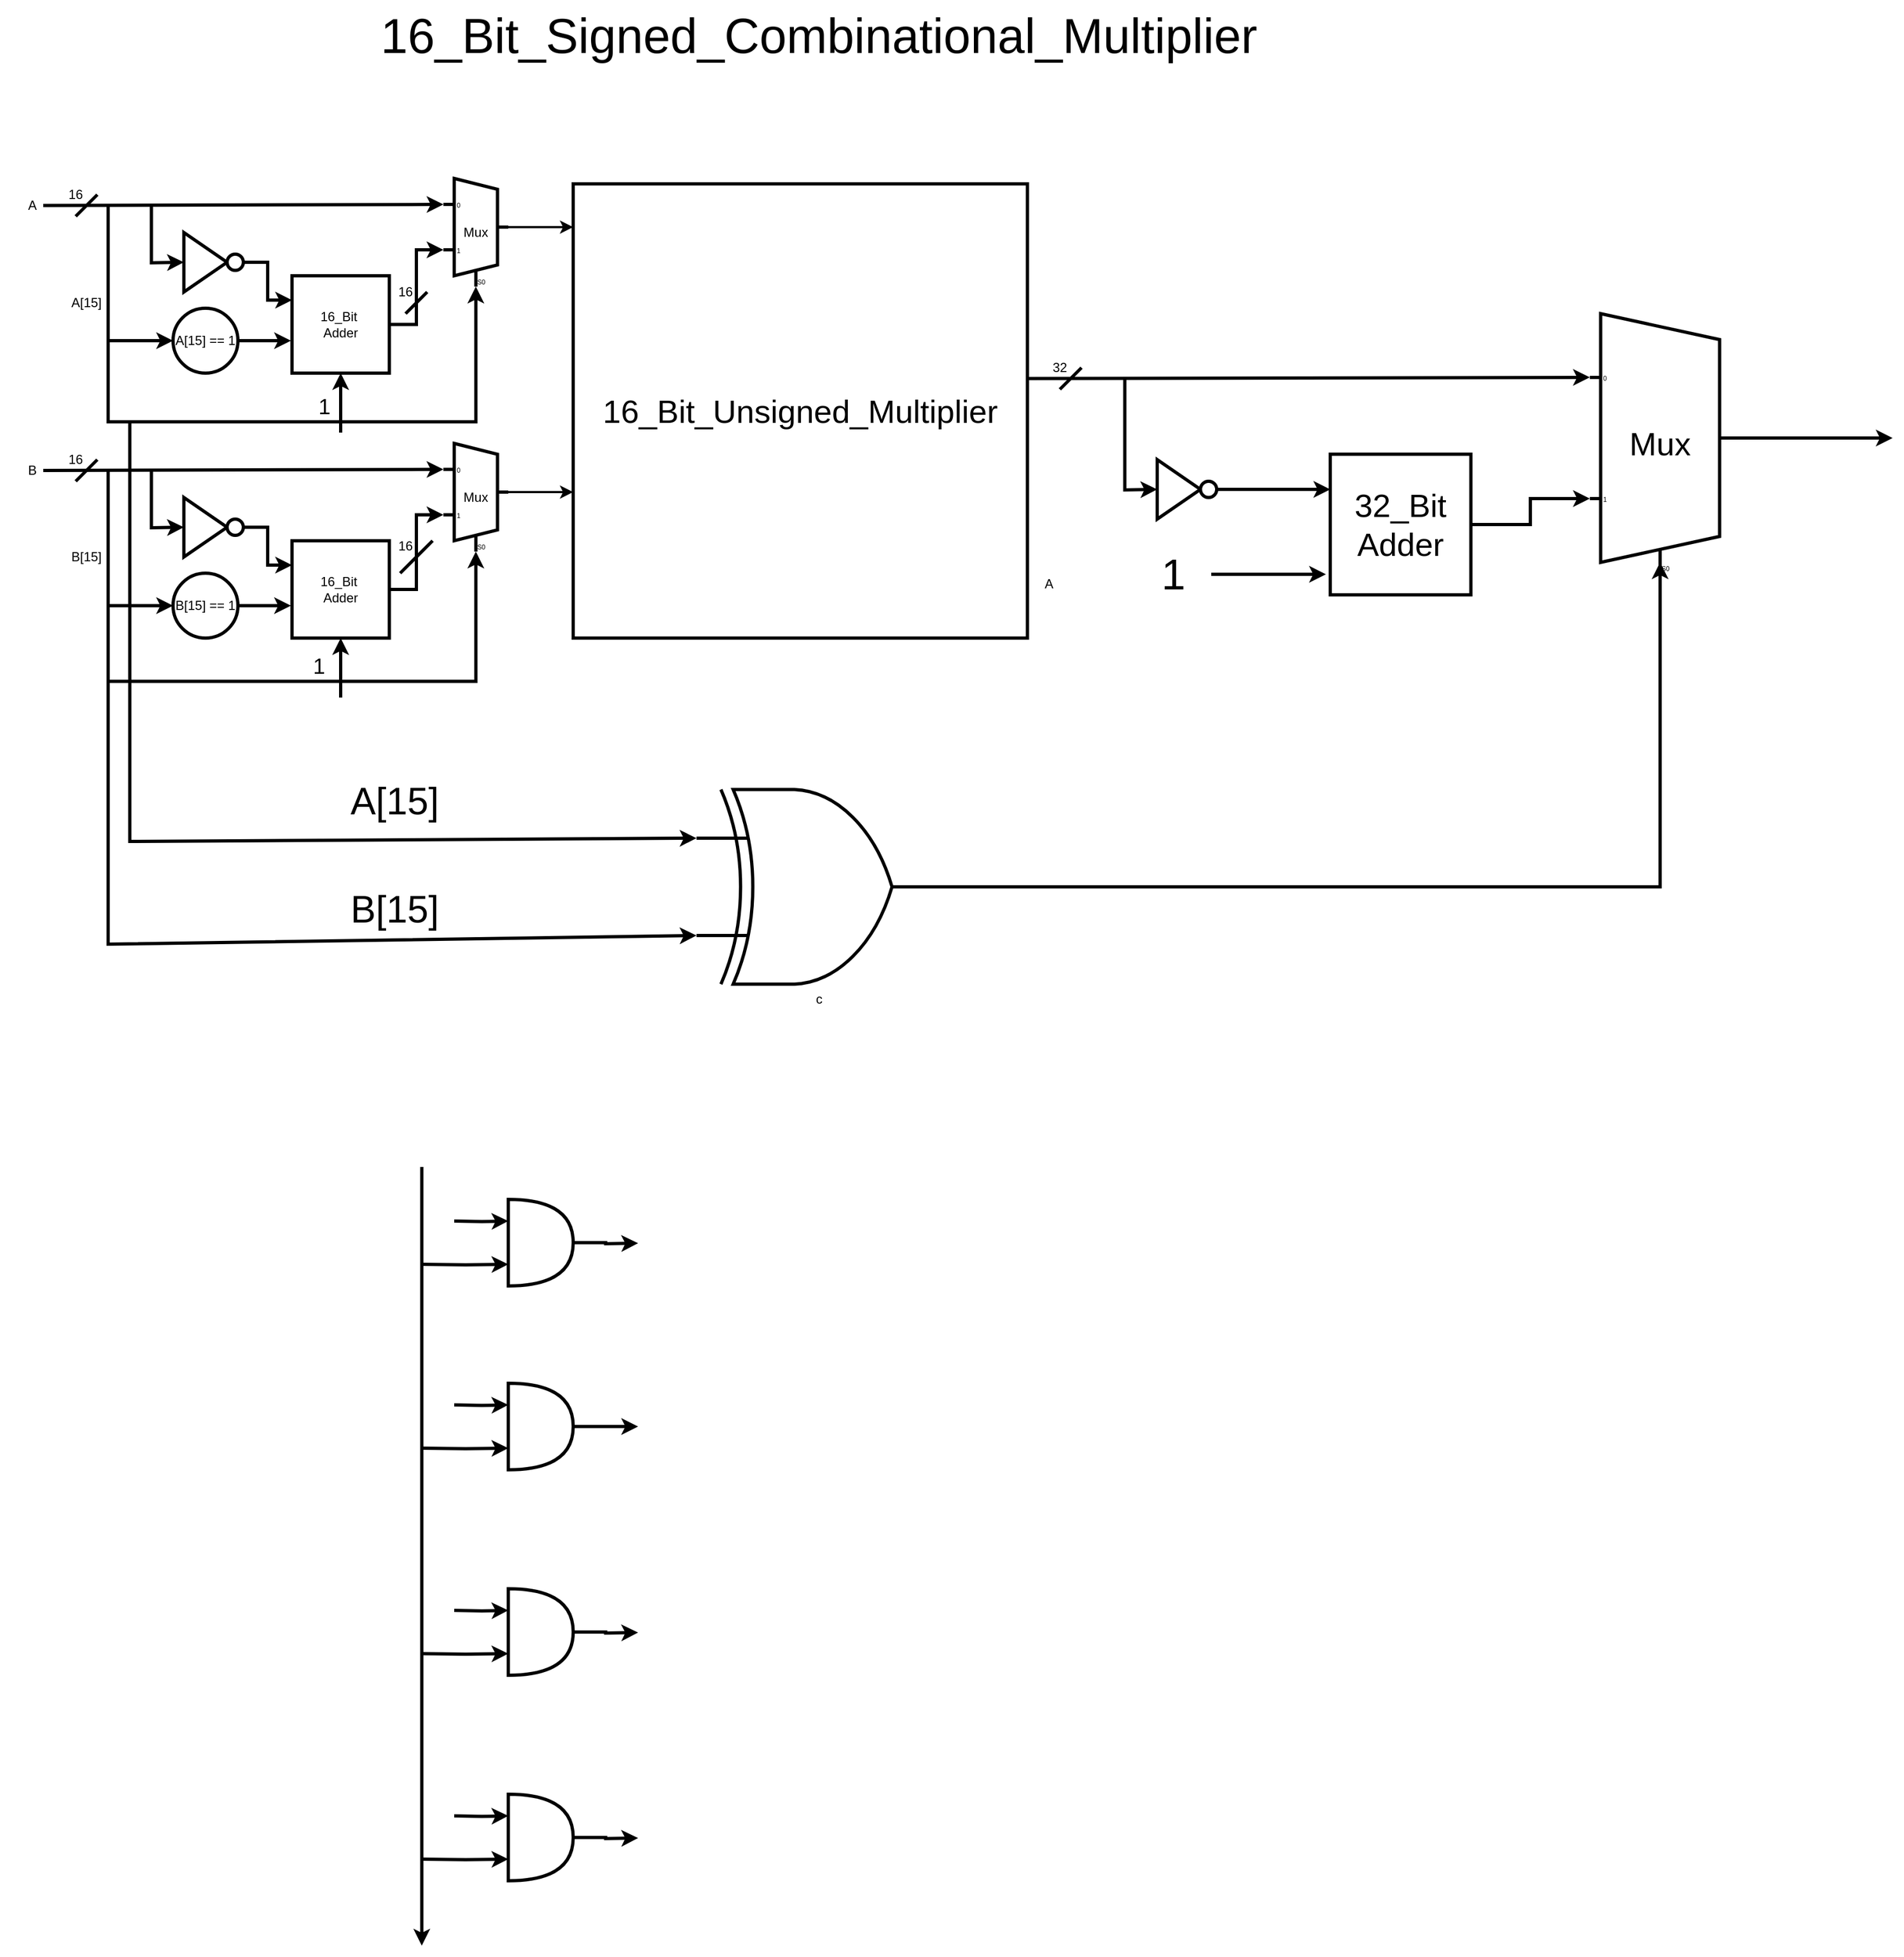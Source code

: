 <mxfile version="24.7.3" type="github">
  <diagram name="Page-1" id="oD3bbeozOGptEu1nKLs6">
    <mxGraphModel dx="2491" dy="962" grid="1" gridSize="10" guides="1" tooltips="1" connect="1" arrows="1" fold="1" page="1" pageScale="1" pageWidth="827" pageHeight="1169" math="0" shadow="0">
      <root>
        <mxCell id="0" />
        <mxCell id="1" parent="0" />
        <mxCell id="ogzNA6DxqtYgM_odpDpJ-2" value="c" style="verticalLabelPosition=bottom;shadow=0;dashed=0;align=center;html=1;verticalAlign=top;shape=mxgraph.electrical.logic_gates.logic_gate;operation=xor;strokeWidth=3;" parent="1" vertex="1">
          <mxGeometry x="314" y="820" width="226" height="180" as="geometry" />
        </mxCell>
        <mxCell id="ogzNA6DxqtYgM_odpDpJ-6" style="edgeStyle=none;rounded=0;orthogonalLoop=1;jettySize=auto;html=1;strokeWidth=3;" parent="1" edge="1">
          <mxGeometry relative="1" as="geometry">
            <mxPoint x="480" y="360" as="targetPoint" />
            <mxPoint x="400" y="360" as="sourcePoint" />
          </mxGeometry>
        </mxCell>
        <mxCell id="ogzNA6DxqtYgM_odpDpJ-7" value="&lt;font style=&quot;font-size: 30px;&quot;&gt;16_Bit_Unsigned_Multiplier&lt;/font&gt;" style="whiteSpace=wrap;html=1;aspect=fixed;strokeWidth=3;perimeterSpacing=8;" parent="1" vertex="1">
          <mxGeometry x="200" y="260" width="420" height="420" as="geometry" />
        </mxCell>
        <mxCell id="ogzNA6DxqtYgM_odpDpJ-8" value="" style="edgeStyle=none;orthogonalLoop=1;jettySize=auto;html=1;rounded=0;entryX=0;entryY=0.21;entryDx=0;entryDy=3;entryPerimeter=0;strokeWidth=3;" parent="1" target="8CFHem_4Svvjd2frR5rD-30" edge="1">
          <mxGeometry width="80" relative="1" as="geometry">
            <mxPoint x="-290" y="280" as="sourcePoint" />
            <mxPoint x="80" y="279" as="targetPoint" />
            <Array as="points" />
          </mxGeometry>
        </mxCell>
        <mxCell id="ogzNA6DxqtYgM_odpDpJ-10" value="" style="endArrow=none;html=1;rounded=0;strokeWidth=3;" parent="1" edge="1">
          <mxGeometry width="50" height="50" relative="1" as="geometry">
            <mxPoint x="180" y="360" as="sourcePoint" />
            <mxPoint x="180" y="360" as="targetPoint" />
          </mxGeometry>
        </mxCell>
        <mxCell id="ogzNA6DxqtYgM_odpDpJ-22" value="&lt;font style=&quot;font-size: 45px;&quot;&gt;16_Bit_Signed_Combinational_Multiplier&lt;/font&gt;" style="text;html=1;whiteSpace=wrap;overflow=hidden;rounded=0;" parent="1" vertex="1">
          <mxGeometry x="20" y="90" width="870" height="190" as="geometry" />
        </mxCell>
        <mxCell id="ogzNA6DxqtYgM_odpDpJ-24" value="" style="endArrow=none;html=1;rounded=0;strokeWidth=3;" parent="1" edge="1">
          <mxGeometry width="50" height="50" relative="1" as="geometry">
            <mxPoint x="-260" y="290" as="sourcePoint" />
            <mxPoint x="-240" y="270" as="targetPoint" />
          </mxGeometry>
        </mxCell>
        <mxCell id="ogzNA6DxqtYgM_odpDpJ-26" value="16" style="text;html=1;align=center;verticalAlign=middle;whiteSpace=wrap;rounded=0;strokeWidth=3;" parent="1" vertex="1">
          <mxGeometry x="-290" y="260" width="60" height="20" as="geometry" />
        </mxCell>
        <mxCell id="8CFHem_4Svvjd2frR5rD-3" style="edgeStyle=orthogonalEdgeStyle;rounded=0;orthogonalLoop=1;jettySize=auto;html=1;entryX=0;entryY=0.25;entryDx=0;entryDy=0;entryPerimeter=0;strokeWidth=3;" parent="1" target="8CFHem_4Svvjd2frR5rD-2" edge="1">
          <mxGeometry relative="1" as="geometry">
            <mxPoint x="90" y="1219" as="sourcePoint" />
          </mxGeometry>
        </mxCell>
        <mxCell id="8CFHem_4Svvjd2frR5rD-4" style="edgeStyle=orthogonalEdgeStyle;rounded=0;orthogonalLoop=1;jettySize=auto;html=1;entryX=0;entryY=0.75;entryDx=0;entryDy=0;entryPerimeter=0;strokeWidth=3;" parent="1" target="8CFHem_4Svvjd2frR5rD-2" edge="1">
          <mxGeometry relative="1" as="geometry">
            <mxPoint x="60" y="1259" as="sourcePoint" />
          </mxGeometry>
        </mxCell>
        <mxCell id="8CFHem_4Svvjd2frR5rD-7" style="edgeStyle=orthogonalEdgeStyle;rounded=0;orthogonalLoop=1;jettySize=auto;html=1;exitX=1;exitY=0.5;exitDx=0;exitDy=0;exitPerimeter=0;strokeWidth=3;" parent="1" source="8CFHem_4Svvjd2frR5rD-2" edge="1">
          <mxGeometry relative="1" as="geometry">
            <mxPoint x="260.0" y="1239.471" as="targetPoint" />
          </mxGeometry>
        </mxCell>
        <mxCell id="8CFHem_4Svvjd2frR5rD-2" value="" style="shape=or;whiteSpace=wrap;html=1;strokeWidth=3;" parent="1" vertex="1">
          <mxGeometry x="140" y="1199" width="60" height="80" as="geometry" />
        </mxCell>
        <mxCell id="8CFHem_4Svvjd2frR5rD-5" value="" style="endArrow=classic;html=1;rounded=0;strokeWidth=3;" parent="1" edge="1">
          <mxGeometry width="50" height="50" relative="1" as="geometry">
            <mxPoint x="60" y="1169" as="sourcePoint" />
            <mxPoint x="60" y="1889" as="targetPoint" />
          </mxGeometry>
        </mxCell>
        <mxCell id="8CFHem_4Svvjd2frR5rD-8" style="edgeStyle=orthogonalEdgeStyle;rounded=0;orthogonalLoop=1;jettySize=auto;html=1;entryX=0;entryY=0.25;entryDx=0;entryDy=0;entryPerimeter=0;strokeWidth=3;" parent="1" target="8CFHem_4Svvjd2frR5rD-11" edge="1">
          <mxGeometry relative="1" as="geometry">
            <mxPoint x="90" y="1389" as="sourcePoint" />
          </mxGeometry>
        </mxCell>
        <mxCell id="8CFHem_4Svvjd2frR5rD-9" style="edgeStyle=orthogonalEdgeStyle;rounded=0;orthogonalLoop=1;jettySize=auto;html=1;entryX=0;entryY=0.75;entryDx=0;entryDy=0;entryPerimeter=0;strokeWidth=3;" parent="1" target="8CFHem_4Svvjd2frR5rD-11" edge="1">
          <mxGeometry relative="1" as="geometry">
            <mxPoint x="60" y="1429" as="sourcePoint" />
          </mxGeometry>
        </mxCell>
        <mxCell id="8CFHem_4Svvjd2frR5rD-10" style="edgeStyle=orthogonalEdgeStyle;rounded=0;orthogonalLoop=1;jettySize=auto;html=1;exitX=1;exitY=0.5;exitDx=0;exitDy=0;exitPerimeter=0;strokeWidth=3;" parent="1" source="8CFHem_4Svvjd2frR5rD-11" edge="1">
          <mxGeometry relative="1" as="geometry">
            <mxPoint x="260" y="1409" as="targetPoint" />
          </mxGeometry>
        </mxCell>
        <mxCell id="8CFHem_4Svvjd2frR5rD-11" value="" style="shape=or;whiteSpace=wrap;html=1;strokeWidth=3;" parent="1" vertex="1">
          <mxGeometry x="140" y="1369" width="60" height="80" as="geometry" />
        </mxCell>
        <mxCell id="8CFHem_4Svvjd2frR5rD-20" style="edgeStyle=orthogonalEdgeStyle;rounded=0;orthogonalLoop=1;jettySize=auto;html=1;entryX=0;entryY=0.25;entryDx=0;entryDy=0;entryPerimeter=0;strokeWidth=3;" parent="1" target="8CFHem_4Svvjd2frR5rD-23" edge="1">
          <mxGeometry relative="1" as="geometry">
            <mxPoint x="90" y="1579" as="sourcePoint" />
          </mxGeometry>
        </mxCell>
        <mxCell id="8CFHem_4Svvjd2frR5rD-21" style="edgeStyle=orthogonalEdgeStyle;rounded=0;orthogonalLoop=1;jettySize=auto;html=1;entryX=0;entryY=0.75;entryDx=0;entryDy=0;entryPerimeter=0;strokeWidth=3;" parent="1" target="8CFHem_4Svvjd2frR5rD-23" edge="1">
          <mxGeometry relative="1" as="geometry">
            <mxPoint x="60" y="1619" as="sourcePoint" />
          </mxGeometry>
        </mxCell>
        <mxCell id="8CFHem_4Svvjd2frR5rD-22" style="edgeStyle=orthogonalEdgeStyle;rounded=0;orthogonalLoop=1;jettySize=auto;html=1;exitX=1;exitY=0.5;exitDx=0;exitDy=0;exitPerimeter=0;strokeWidth=3;" parent="1" source="8CFHem_4Svvjd2frR5rD-23" edge="1">
          <mxGeometry relative="1" as="geometry">
            <mxPoint x="260.0" y="1599.471" as="targetPoint" />
          </mxGeometry>
        </mxCell>
        <mxCell id="8CFHem_4Svvjd2frR5rD-23" value="" style="shape=or;whiteSpace=wrap;html=1;strokeWidth=3;" parent="1" vertex="1">
          <mxGeometry x="140" y="1559" width="60" height="80" as="geometry" />
        </mxCell>
        <mxCell id="8CFHem_4Svvjd2frR5rD-24" style="edgeStyle=orthogonalEdgeStyle;rounded=0;orthogonalLoop=1;jettySize=auto;html=1;entryX=0;entryY=0.25;entryDx=0;entryDy=0;entryPerimeter=0;strokeWidth=3;" parent="1" target="8CFHem_4Svvjd2frR5rD-27" edge="1">
          <mxGeometry relative="1" as="geometry">
            <mxPoint x="90" y="1769" as="sourcePoint" />
          </mxGeometry>
        </mxCell>
        <mxCell id="8CFHem_4Svvjd2frR5rD-25" style="edgeStyle=orthogonalEdgeStyle;rounded=0;orthogonalLoop=1;jettySize=auto;html=1;entryX=0;entryY=0.75;entryDx=0;entryDy=0;entryPerimeter=0;strokeWidth=3;" parent="1" target="8CFHem_4Svvjd2frR5rD-27" edge="1">
          <mxGeometry relative="1" as="geometry">
            <mxPoint x="60" y="1809" as="sourcePoint" />
          </mxGeometry>
        </mxCell>
        <mxCell id="8CFHem_4Svvjd2frR5rD-26" style="edgeStyle=orthogonalEdgeStyle;rounded=0;orthogonalLoop=1;jettySize=auto;html=1;exitX=1;exitY=0.5;exitDx=0;exitDy=0;exitPerimeter=0;strokeWidth=3;" parent="1" source="8CFHem_4Svvjd2frR5rD-27" edge="1">
          <mxGeometry relative="1" as="geometry">
            <mxPoint x="260.0" y="1789.471" as="targetPoint" />
          </mxGeometry>
        </mxCell>
        <mxCell id="8CFHem_4Svvjd2frR5rD-27" value="" style="shape=or;whiteSpace=wrap;html=1;strokeWidth=3;" parent="1" vertex="1">
          <mxGeometry x="140" y="1749" width="60" height="80" as="geometry" />
        </mxCell>
        <mxCell id="8CFHem_4Svvjd2frR5rD-28" value="A[15] == 1" style="ellipse;whiteSpace=wrap;html=1;aspect=fixed;strokeWidth=3;" parent="1" vertex="1">
          <mxGeometry x="-170" y="375" width="60" height="60" as="geometry" />
        </mxCell>
        <mxCell id="8CFHem_4Svvjd2frR5rD-30" value="Mux" style="shadow=0;dashed=0;align=center;html=1;strokeWidth=3;shape=mxgraph.electrical.abstract.mux2;whiteSpace=wrap;" parent="1" vertex="1">
          <mxGeometry x="80" y="255" width="60" height="100" as="geometry" />
        </mxCell>
        <mxCell id="8CFHem_4Svvjd2frR5rD-32" value="A" style="text;html=1;align=center;verticalAlign=middle;whiteSpace=wrap;rounded=0;strokeWidth=2;" parent="1" vertex="1">
          <mxGeometry x="-330" y="270" width="60" height="20" as="geometry" />
        </mxCell>
        <mxCell id="8CFHem_4Svvjd2frR5rD-56" style="edgeStyle=orthogonalEdgeStyle;rounded=0;orthogonalLoop=1;jettySize=auto;html=1;exitX=1;exitY=0.5;exitDx=0;exitDy=0;entryX=0;entryY=0.25;entryDx=0;entryDy=0;strokeWidth=3;" parent="1" source="8CFHem_4Svvjd2frR5rD-52" target="8CFHem_4Svvjd2frR5rD-37" edge="1">
          <mxGeometry relative="1" as="geometry" />
        </mxCell>
        <mxCell id="8CFHem_4Svvjd2frR5rD-37" value="16_Bit&amp;nbsp;&lt;br&gt;Adder" style="whiteSpace=wrap;html=1;aspect=fixed;strokeWidth=3;" parent="1" vertex="1">
          <mxGeometry x="-60" y="345" width="90" height="90" as="geometry" />
        </mxCell>
        <mxCell id="8CFHem_4Svvjd2frR5rD-38" style="edgeStyle=orthogonalEdgeStyle;rounded=0;orthogonalLoop=1;jettySize=auto;html=1;entryX=0;entryY=0.63;entryDx=0;entryDy=3;entryPerimeter=0;strokeWidth=3;" parent="1" source="8CFHem_4Svvjd2frR5rD-37" target="8CFHem_4Svvjd2frR5rD-30" edge="1">
          <mxGeometry relative="1" as="geometry" />
        </mxCell>
        <mxCell id="8CFHem_4Svvjd2frR5rD-46" value="" style="edgeStyle=none;orthogonalLoop=1;jettySize=auto;html=1;rounded=0;entryX=0;entryY=0.5;entryDx=0;entryDy=0;strokeWidth=3;" parent="1" target="8CFHem_4Svvjd2frR5rD-28" edge="1">
          <mxGeometry width="80" relative="1" as="geometry">
            <mxPoint x="-230" y="280" as="sourcePoint" />
            <mxPoint x="-180" y="360" as="targetPoint" />
            <Array as="points">
              <mxPoint x="-230" y="405" />
            </Array>
          </mxGeometry>
        </mxCell>
        <mxCell id="8CFHem_4Svvjd2frR5rD-47" style="edgeStyle=orthogonalEdgeStyle;rounded=0;orthogonalLoop=1;jettySize=auto;html=1;exitX=1;exitY=0.5;exitDx=0;exitDy=0;entryX=-0.011;entryY=0.667;entryDx=0;entryDy=0;entryPerimeter=0;strokeWidth=3;" parent="1" source="8CFHem_4Svvjd2frR5rD-28" target="8CFHem_4Svvjd2frR5rD-37" edge="1">
          <mxGeometry relative="1" as="geometry" />
        </mxCell>
        <mxCell id="8CFHem_4Svvjd2frR5rD-48" value="" style="edgeStyle=none;orthogonalLoop=1;jettySize=auto;html=1;rounded=0;entryX=0;entryY=0.5;entryDx=0;entryDy=0;strokeWidth=3;" parent="1" target="8CFHem_4Svvjd2frR5rD-49" edge="1">
          <mxGeometry width="80" relative="1" as="geometry">
            <mxPoint x="-190" y="280" as="sourcePoint" />
            <mxPoint x="-190" y="340" as="targetPoint" />
            <Array as="points">
              <mxPoint x="-190" y="333" />
            </Array>
          </mxGeometry>
        </mxCell>
        <mxCell id="8CFHem_4Svvjd2frR5rD-49" value="" style="triangle;whiteSpace=wrap;html=1;strokeWidth=3;" parent="1" vertex="1">
          <mxGeometry x="-160" y="305" width="40" height="55" as="geometry" />
        </mxCell>
        <mxCell id="8CFHem_4Svvjd2frR5rD-52" value="" style="ellipse;whiteSpace=wrap;html=1;aspect=fixed;strokeWidth=3;" parent="1" vertex="1">
          <mxGeometry x="-120" y="325" width="15" height="15" as="geometry" />
        </mxCell>
        <mxCell id="8CFHem_4Svvjd2frR5rD-57" value="" style="edgeStyle=none;orthogonalLoop=1;jettySize=auto;html=1;rounded=0;entryX=0.5;entryY=1;entryDx=0;entryDy=0;strokeWidth=3;" parent="1" target="8CFHem_4Svvjd2frR5rD-37" edge="1">
          <mxGeometry width="80" relative="1" as="geometry">
            <mxPoint x="-15" y="490" as="sourcePoint" />
            <mxPoint x="40" y="490" as="targetPoint" />
            <Array as="points" />
          </mxGeometry>
        </mxCell>
        <mxCell id="8CFHem_4Svvjd2frR5rD-61" style="edgeStyle=orthogonalEdgeStyle;rounded=0;orthogonalLoop=1;jettySize=auto;html=1;exitX=1;exitY=0.5;exitDx=0;exitDy=-5;exitPerimeter=0;strokeWidth=2;" parent="1" source="8CFHem_4Svvjd2frR5rD-30" edge="1">
          <mxGeometry relative="1" as="geometry">
            <mxPoint x="200" y="300" as="targetPoint" />
          </mxGeometry>
        </mxCell>
        <mxCell id="8CFHem_4Svvjd2frR5rD-62" value="" style="edgeStyle=none;orthogonalLoop=1;jettySize=auto;html=1;rounded=0;entryX=0;entryY=0.21;entryDx=0;entryDy=3;entryPerimeter=0;strokeWidth=3;" parent="1" target="8CFHem_4Svvjd2frR5rD-67" edge="1">
          <mxGeometry width="80" relative="1" as="geometry">
            <mxPoint x="-290" y="525" as="sourcePoint" />
            <mxPoint x="80" y="524" as="targetPoint" />
            <Array as="points" />
          </mxGeometry>
        </mxCell>
        <mxCell id="8CFHem_4Svvjd2frR5rD-63" value="" style="endArrow=none;html=1;rounded=0;strokeWidth=3;" parent="1" edge="1">
          <mxGeometry width="50" height="50" relative="1" as="geometry">
            <mxPoint x="180" y="605" as="sourcePoint" />
            <mxPoint x="180" y="605" as="targetPoint" />
          </mxGeometry>
        </mxCell>
        <mxCell id="8CFHem_4Svvjd2frR5rD-64" value="" style="endArrow=none;html=1;rounded=0;strokeWidth=3;" parent="1" edge="1">
          <mxGeometry width="50" height="50" relative="1" as="geometry">
            <mxPoint x="-260" y="535" as="sourcePoint" />
            <mxPoint x="-240" y="515" as="targetPoint" />
          </mxGeometry>
        </mxCell>
        <mxCell id="8CFHem_4Svvjd2frR5rD-65" value="16" style="text;html=1;align=center;verticalAlign=middle;whiteSpace=wrap;rounded=0;strokeWidth=3;" parent="1" vertex="1">
          <mxGeometry x="-290" y="505" width="60" height="20" as="geometry" />
        </mxCell>
        <mxCell id="8CFHem_4Svvjd2frR5rD-66" value="B[15] == 1" style="ellipse;whiteSpace=wrap;html=1;aspect=fixed;strokeWidth=3;" parent="1" vertex="1">
          <mxGeometry x="-170" y="620" width="60" height="60" as="geometry" />
        </mxCell>
        <mxCell id="8CFHem_4Svvjd2frR5rD-67" value="Mux" style="shadow=0;dashed=0;align=center;html=1;strokeWidth=3;shape=mxgraph.electrical.abstract.mux2;whiteSpace=wrap;" parent="1" vertex="1">
          <mxGeometry x="80" y="500" width="60" height="100" as="geometry" />
        </mxCell>
        <mxCell id="8CFHem_4Svvjd2frR5rD-69" style="edgeStyle=orthogonalEdgeStyle;rounded=0;orthogonalLoop=1;jettySize=auto;html=1;exitX=1;exitY=0.5;exitDx=0;exitDy=0;entryX=0;entryY=0.25;entryDx=0;entryDy=0;strokeWidth=3;" parent="1" source="8CFHem_4Svvjd2frR5rD-76" target="8CFHem_4Svvjd2frR5rD-70" edge="1">
          <mxGeometry relative="1" as="geometry" />
        </mxCell>
        <mxCell id="8CFHem_4Svvjd2frR5rD-70" value="16_Bit&amp;nbsp;&lt;br&gt;Adder" style="whiteSpace=wrap;html=1;aspect=fixed;strokeWidth=3;" parent="1" vertex="1">
          <mxGeometry x="-60" y="590" width="90" height="90" as="geometry" />
        </mxCell>
        <mxCell id="8CFHem_4Svvjd2frR5rD-71" style="edgeStyle=orthogonalEdgeStyle;rounded=0;orthogonalLoop=1;jettySize=auto;html=1;entryX=0;entryY=0.63;entryDx=0;entryDy=3;entryPerimeter=0;strokeWidth=3;" parent="1" source="8CFHem_4Svvjd2frR5rD-70" target="8CFHem_4Svvjd2frR5rD-67" edge="1">
          <mxGeometry relative="1" as="geometry" />
        </mxCell>
        <mxCell id="8CFHem_4Svvjd2frR5rD-72" value="" style="edgeStyle=none;orthogonalLoop=1;jettySize=auto;html=1;rounded=0;entryX=0;entryY=0.5;entryDx=0;entryDy=0;strokeWidth=3;" parent="1" target="8CFHem_4Svvjd2frR5rD-66" edge="1">
          <mxGeometry width="80" relative="1" as="geometry">
            <mxPoint x="-230" y="525" as="sourcePoint" />
            <mxPoint x="-180" y="605" as="targetPoint" />
            <Array as="points">
              <mxPoint x="-230" y="650" />
            </Array>
          </mxGeometry>
        </mxCell>
        <mxCell id="8CFHem_4Svvjd2frR5rD-73" style="edgeStyle=orthogonalEdgeStyle;rounded=0;orthogonalLoop=1;jettySize=auto;html=1;exitX=1;exitY=0.5;exitDx=0;exitDy=0;entryX=-0.011;entryY=0.667;entryDx=0;entryDy=0;entryPerimeter=0;strokeWidth=3;" parent="1" source="8CFHem_4Svvjd2frR5rD-66" target="8CFHem_4Svvjd2frR5rD-70" edge="1">
          <mxGeometry relative="1" as="geometry" />
        </mxCell>
        <mxCell id="8CFHem_4Svvjd2frR5rD-74" value="" style="edgeStyle=none;orthogonalLoop=1;jettySize=auto;html=1;rounded=0;entryX=0;entryY=0.5;entryDx=0;entryDy=0;strokeWidth=3;" parent="1" target="8CFHem_4Svvjd2frR5rD-75" edge="1">
          <mxGeometry width="80" relative="1" as="geometry">
            <mxPoint x="-190" y="525" as="sourcePoint" />
            <mxPoint x="-190" y="585" as="targetPoint" />
            <Array as="points">
              <mxPoint x="-190" y="578" />
            </Array>
          </mxGeometry>
        </mxCell>
        <mxCell id="8CFHem_4Svvjd2frR5rD-75" value="" style="triangle;whiteSpace=wrap;html=1;strokeWidth=3;" parent="1" vertex="1">
          <mxGeometry x="-160" y="550" width="40" height="55" as="geometry" />
        </mxCell>
        <mxCell id="8CFHem_4Svvjd2frR5rD-76" value="" style="ellipse;whiteSpace=wrap;html=1;aspect=fixed;strokeWidth=3;" parent="1" vertex="1">
          <mxGeometry x="-120" y="570" width="15" height="15" as="geometry" />
        </mxCell>
        <mxCell id="8CFHem_4Svvjd2frR5rD-77" value="" style="edgeStyle=none;orthogonalLoop=1;jettySize=auto;html=1;rounded=0;entryX=0.5;entryY=1;entryDx=0;entryDy=0;strokeWidth=3;" parent="1" target="8CFHem_4Svvjd2frR5rD-70" edge="1">
          <mxGeometry width="80" relative="1" as="geometry">
            <mxPoint x="-15" y="735" as="sourcePoint" />
            <mxPoint x="40" y="735" as="targetPoint" />
            <Array as="points" />
          </mxGeometry>
        </mxCell>
        <mxCell id="8CFHem_4Svvjd2frR5rD-78" style="edgeStyle=orthogonalEdgeStyle;rounded=0;orthogonalLoop=1;jettySize=auto;html=1;exitX=1;exitY=0.5;exitDx=0;exitDy=-5;exitPerimeter=0;strokeWidth=2;" parent="1" source="8CFHem_4Svvjd2frR5rD-67" edge="1">
          <mxGeometry relative="1" as="geometry">
            <mxPoint x="200" y="545" as="targetPoint" />
          </mxGeometry>
        </mxCell>
        <mxCell id="8CFHem_4Svvjd2frR5rD-79" value="" style="edgeStyle=none;orthogonalLoop=1;jettySize=auto;html=1;rounded=0;exitX=0;exitY=0.75;exitDx=0;exitDy=0;entryX=0;entryY=0.233;entryDx=0;entryDy=3;entryPerimeter=0;strokeWidth=3;" parent="1" target="8CFHem_4Svvjd2frR5rD-97" edge="1">
          <mxGeometry width="80" relative="1" as="geometry">
            <mxPoint x="620" y="440" as="sourcePoint" />
            <mxPoint x="1130" y="440" as="targetPoint" />
            <Array as="points" />
          </mxGeometry>
        </mxCell>
        <mxCell id="8CFHem_4Svvjd2frR5rD-80" value="" style="endArrow=none;html=1;rounded=0;strokeWidth=3;" parent="1" edge="1">
          <mxGeometry width="50" height="50" relative="1" as="geometry">
            <mxPoint x="1120" y="710" as="sourcePoint" />
            <mxPoint x="1120" y="710" as="targetPoint" />
          </mxGeometry>
        </mxCell>
        <mxCell id="8CFHem_4Svvjd2frR5rD-81" value="" style="endArrow=none;html=1;rounded=0;strokeWidth=3;" parent="1" edge="1">
          <mxGeometry width="50" height="50" relative="1" as="geometry">
            <mxPoint x="650" y="450" as="sourcePoint" />
            <mxPoint x="670" y="430" as="targetPoint" />
          </mxGeometry>
        </mxCell>
        <mxCell id="8CFHem_4Svvjd2frR5rD-85" value="A" style="text;html=1;align=center;verticalAlign=middle;whiteSpace=wrap;rounded=0;strokeWidth=3;" parent="1" vertex="1">
          <mxGeometry x="610" y="620" width="60" height="20" as="geometry" />
        </mxCell>
        <mxCell id="8CFHem_4Svvjd2frR5rD-86" style="edgeStyle=orthogonalEdgeStyle;rounded=0;orthogonalLoop=1;jettySize=auto;html=1;exitX=1;exitY=0.5;exitDx=0;exitDy=0;entryX=0;entryY=0.25;entryDx=0;entryDy=0;strokeWidth=3;" parent="1" source="8CFHem_4Svvjd2frR5rD-93" target="8CFHem_4Svvjd2frR5rD-87" edge="1">
          <mxGeometry relative="1" as="geometry" />
        </mxCell>
        <mxCell id="8CFHem_4Svvjd2frR5rD-87" value="&lt;font style=&quot;font-size: 30px;&quot;&gt;32_Bit&lt;/font&gt;&lt;div style=&quot;font-size: 30px;&quot;&gt;&lt;font style=&quot;font-size: 30px;&quot;&gt;Adder&lt;/font&gt;&lt;/div&gt;" style="whiteSpace=wrap;html=1;aspect=fixed;strokeWidth=3;" parent="1" vertex="1">
          <mxGeometry x="900" y="510" width="130" height="130" as="geometry" />
        </mxCell>
        <mxCell id="8CFHem_4Svvjd2frR5rD-88" style="edgeStyle=orthogonalEdgeStyle;rounded=0;orthogonalLoop=1;jettySize=auto;html=1;entryX=0;entryY=0.7;entryDx=0;entryDy=3;entryPerimeter=0;strokeWidth=3;" parent="1" source="8CFHem_4Svvjd2frR5rD-87" target="8CFHem_4Svvjd2frR5rD-97" edge="1">
          <mxGeometry relative="1" as="geometry">
            <mxPoint x="1130" y="520" as="targetPoint" />
          </mxGeometry>
        </mxCell>
        <mxCell id="8CFHem_4Svvjd2frR5rD-91" value="" style="edgeStyle=none;orthogonalLoop=1;jettySize=auto;html=1;rounded=0;entryX=0;entryY=0.5;entryDx=0;entryDy=0;strokeWidth=3;" parent="1" target="8CFHem_4Svvjd2frR5rD-92" edge="1">
          <mxGeometry width="80" relative="1" as="geometry">
            <mxPoint x="710" y="440" as="sourcePoint" />
            <mxPoint x="710" y="550" as="targetPoint" />
            <Array as="points">
              <mxPoint x="710" y="543" />
            </Array>
          </mxGeometry>
        </mxCell>
        <mxCell id="8CFHem_4Svvjd2frR5rD-92" value="" style="triangle;whiteSpace=wrap;html=1;strokeWidth=3;" parent="1" vertex="1">
          <mxGeometry x="740" y="515" width="40" height="55" as="geometry" />
        </mxCell>
        <mxCell id="8CFHem_4Svvjd2frR5rD-93" value="" style="ellipse;whiteSpace=wrap;html=1;aspect=fixed;strokeWidth=3;" parent="1" vertex="1">
          <mxGeometry x="780" y="535" width="15" height="15" as="geometry" />
        </mxCell>
        <mxCell id="8CFHem_4Svvjd2frR5rD-96" value="" style="edgeStyle=none;orthogonalLoop=1;jettySize=auto;html=1;rounded=0;strokeWidth=3;" parent="1" edge="1">
          <mxGeometry width="80" relative="1" as="geometry">
            <mxPoint x="790" y="621" as="sourcePoint" />
            <mxPoint x="896" y="621" as="targetPoint" />
            <Array as="points" />
          </mxGeometry>
        </mxCell>
        <mxCell id="8CFHem_4Svvjd2frR5rD-98" style="edgeStyle=orthogonalEdgeStyle;rounded=0;orthogonalLoop=1;jettySize=auto;html=1;exitX=1;exitY=0.5;exitDx=0;exitDy=-5;exitPerimeter=0;strokeWidth=3;" parent="1" source="8CFHem_4Svvjd2frR5rD-97" edge="1">
          <mxGeometry relative="1" as="geometry">
            <mxPoint x="1420" y="495" as="targetPoint" />
          </mxGeometry>
        </mxCell>
        <mxCell id="8CFHem_4Svvjd2frR5rD-97" value="&lt;font style=&quot;font-size: 30px;&quot;&gt;Mux&lt;/font&gt;" style="shadow=0;dashed=0;align=center;html=1;strokeWidth=3;shape=mxgraph.electrical.abstract.mux2;whiteSpace=wrap;" parent="1" vertex="1">
          <mxGeometry x="1140" y="380" width="130" height="240" as="geometry" />
        </mxCell>
        <mxCell id="QExua1J9MdYWWvg31LNP-1" value="" style="edgeStyle=none;orthogonalLoop=1;jettySize=auto;html=1;rounded=0;entryX=0.333;entryY=1;entryDx=10;entryDy=0;entryPerimeter=0;strokeWidth=3;" edge="1" parent="1" target="8CFHem_4Svvjd2frR5rD-67">
          <mxGeometry width="80" relative="1" as="geometry">
            <mxPoint x="-230" y="650" as="sourcePoint" />
            <mxPoint x="110" y="720" as="targetPoint" />
            <Array as="points">
              <mxPoint x="-230" y="720" />
              <mxPoint x="-20" y="720" />
              <mxPoint x="110" y="720" />
            </Array>
          </mxGeometry>
        </mxCell>
        <mxCell id="QExua1J9MdYWWvg31LNP-2" value="" style="edgeStyle=none;orthogonalLoop=1;jettySize=auto;html=1;rounded=0;entryX=0.333;entryY=1;entryDx=10;entryDy=0;entryPerimeter=0;strokeWidth=3;" edge="1" parent="1" target="8CFHem_4Svvjd2frR5rD-30">
          <mxGeometry width="80" relative="1" as="geometry">
            <mxPoint x="-230" y="400" as="sourcePoint" />
            <mxPoint x="-230" y="470" as="targetPoint" />
            <Array as="points">
              <mxPoint x="-230" y="480" />
              <mxPoint x="110" y="480" />
            </Array>
          </mxGeometry>
        </mxCell>
        <mxCell id="QExua1J9MdYWWvg31LNP-3" value="A[15]" style="text;html=1;align=center;verticalAlign=middle;whiteSpace=wrap;rounded=0;strokeWidth=3;" vertex="1" parent="1">
          <mxGeometry x="-280" y="355" width="60" height="30" as="geometry" />
        </mxCell>
        <mxCell id="QExua1J9MdYWWvg31LNP-5" value="B[15]" style="text;html=1;align=center;verticalAlign=middle;whiteSpace=wrap;rounded=0;strokeWidth=3;" vertex="1" parent="1">
          <mxGeometry x="-280" y="590" width="60" height="30" as="geometry" />
        </mxCell>
        <mxCell id="QExua1J9MdYWWvg31LNP-6" value="B" style="text;html=1;align=center;verticalAlign=middle;whiteSpace=wrap;rounded=0;strokeWidth=2;" vertex="1" parent="1">
          <mxGeometry x="-330" y="510" width="60" height="30" as="geometry" />
        </mxCell>
        <mxCell id="QExua1J9MdYWWvg31LNP-7" value="" style="endArrow=none;html=1;rounded=0;strokeWidth=3;" edge="1" parent="1">
          <mxGeometry width="50" height="50" relative="1" as="geometry">
            <mxPoint x="40" y="620" as="sourcePoint" />
            <mxPoint x="70" y="590" as="targetPoint" />
            <Array as="points" />
          </mxGeometry>
        </mxCell>
        <mxCell id="QExua1J9MdYWWvg31LNP-8" value="16" style="text;html=1;align=center;verticalAlign=middle;whiteSpace=wrap;rounded=0;strokeWidth=3;" vertex="1" parent="1">
          <mxGeometry x="10" y="585" width="70" height="20" as="geometry" />
        </mxCell>
        <mxCell id="QExua1J9MdYWWvg31LNP-11" value="" style="endArrow=none;html=1;rounded=0;strokeWidth=3;" edge="1" parent="1">
          <mxGeometry width="50" height="50" relative="1" as="geometry">
            <mxPoint x="45" y="380" as="sourcePoint" />
            <mxPoint x="65" y="360" as="targetPoint" />
          </mxGeometry>
        </mxCell>
        <mxCell id="QExua1J9MdYWWvg31LNP-12" value="16" style="text;html=1;align=center;verticalAlign=middle;whiteSpace=wrap;rounded=0;strokeWidth=3;" vertex="1" parent="1">
          <mxGeometry x="15" y="350" width="60" height="20" as="geometry" />
        </mxCell>
        <mxCell id="QExua1J9MdYWWvg31LNP-13" value="32" style="text;html=1;align=center;verticalAlign=middle;whiteSpace=wrap;rounded=0;strokeWidth=3;" vertex="1" parent="1">
          <mxGeometry x="620" y="420" width="60" height="20" as="geometry" />
        </mxCell>
        <mxCell id="QExua1J9MdYWWvg31LNP-14" value="&lt;span style=&quot;font-size: 20px;&quot;&gt;1&lt;/span&gt;" style="text;html=1;align=center;verticalAlign=middle;whiteSpace=wrap;rounded=0;strokeWidth=3;" vertex="1" parent="1">
          <mxGeometry x="-50" y="450" width="40" height="30" as="geometry" />
        </mxCell>
        <mxCell id="QExua1J9MdYWWvg31LNP-16" value="&lt;span style=&quot;font-size: 20px;&quot;&gt;1&lt;/span&gt;" style="text;html=1;align=center;verticalAlign=middle;whiteSpace=wrap;rounded=0;strokeWidth=3;" vertex="1" parent="1">
          <mxGeometry x="-50" y="690" width="30" height="30" as="geometry" />
        </mxCell>
        <mxCell id="QExua1J9MdYWWvg31LNP-17" value="&lt;font style=&quot;font-size: 40px;&quot;&gt;1&lt;/font&gt;" style="text;html=1;align=center;verticalAlign=middle;whiteSpace=wrap;rounded=0;" vertex="1" parent="1">
          <mxGeometry x="720" y="605" width="70" height="30" as="geometry" />
        </mxCell>
        <mxCell id="QExua1J9MdYWWvg31LNP-19" value="" style="edgeStyle=none;orthogonalLoop=1;jettySize=auto;html=1;rounded=0;entryX=0;entryY=0.75;entryDx=0;entryDy=0;entryPerimeter=0;strokeWidth=3;" edge="1" parent="1" target="ogzNA6DxqtYgM_odpDpJ-2">
          <mxGeometry width="80" relative="1" as="geometry">
            <mxPoint x="-230" y="720" as="sourcePoint" />
            <mxPoint x="-40" y="960" as="targetPoint" />
            <Array as="points">
              <mxPoint x="-230" y="963" />
            </Array>
          </mxGeometry>
        </mxCell>
        <mxCell id="QExua1J9MdYWWvg31LNP-20" value="" style="edgeStyle=none;orthogonalLoop=1;jettySize=auto;html=1;rounded=0;entryX=0;entryY=0.25;entryDx=0;entryDy=0;entryPerimeter=0;strokeWidth=3;" edge="1" parent="1" target="ogzNA6DxqtYgM_odpDpJ-2">
          <mxGeometry width="80" relative="1" as="geometry">
            <mxPoint x="-210" y="480" as="sourcePoint" />
            <mxPoint x="-200" y="820" as="targetPoint" />
            <Array as="points">
              <mxPoint x="-210" y="868" />
            </Array>
          </mxGeometry>
        </mxCell>
        <mxCell id="QExua1J9MdYWWvg31LNP-21" value="&lt;span style=&quot;font-size: 35px;&quot;&gt;A[15&lt;/span&gt;&lt;span style=&quot;font-size: 35px;&quot;&gt;]&lt;/span&gt;" style="text;html=1;align=center;verticalAlign=middle;whiteSpace=wrap;rounded=0;" vertex="1" parent="1">
          <mxGeometry x="-30" y="800" width="130" height="60" as="geometry" />
        </mxCell>
        <mxCell id="QExua1J9MdYWWvg31LNP-22" value="&lt;span style=&quot;font-size: 35px;&quot;&gt;B[15&lt;/span&gt;&lt;span style=&quot;font-size: 35px;&quot;&gt;]&lt;/span&gt;" style="text;html=1;align=center;verticalAlign=middle;whiteSpace=wrap;rounded=0;" vertex="1" parent="1">
          <mxGeometry x="-30" y="900" width="130" height="60" as="geometry" />
        </mxCell>
        <mxCell id="QExua1J9MdYWWvg31LNP-26" style="edgeStyle=orthogonalEdgeStyle;rounded=0;orthogonalLoop=1;jettySize=auto;html=1;exitX=1;exitY=0.5;exitDx=0;exitDy=0;exitPerimeter=0;entryX=0.5;entryY=0.958;entryDx=0;entryDy=0;entryPerimeter=0;strokeWidth=3;" edge="1" parent="1" source="ogzNA6DxqtYgM_odpDpJ-2" target="8CFHem_4Svvjd2frR5rD-97">
          <mxGeometry relative="1" as="geometry">
            <mxPoint x="1205" y="630" as="targetPoint" />
          </mxGeometry>
        </mxCell>
      </root>
    </mxGraphModel>
  </diagram>
</mxfile>
